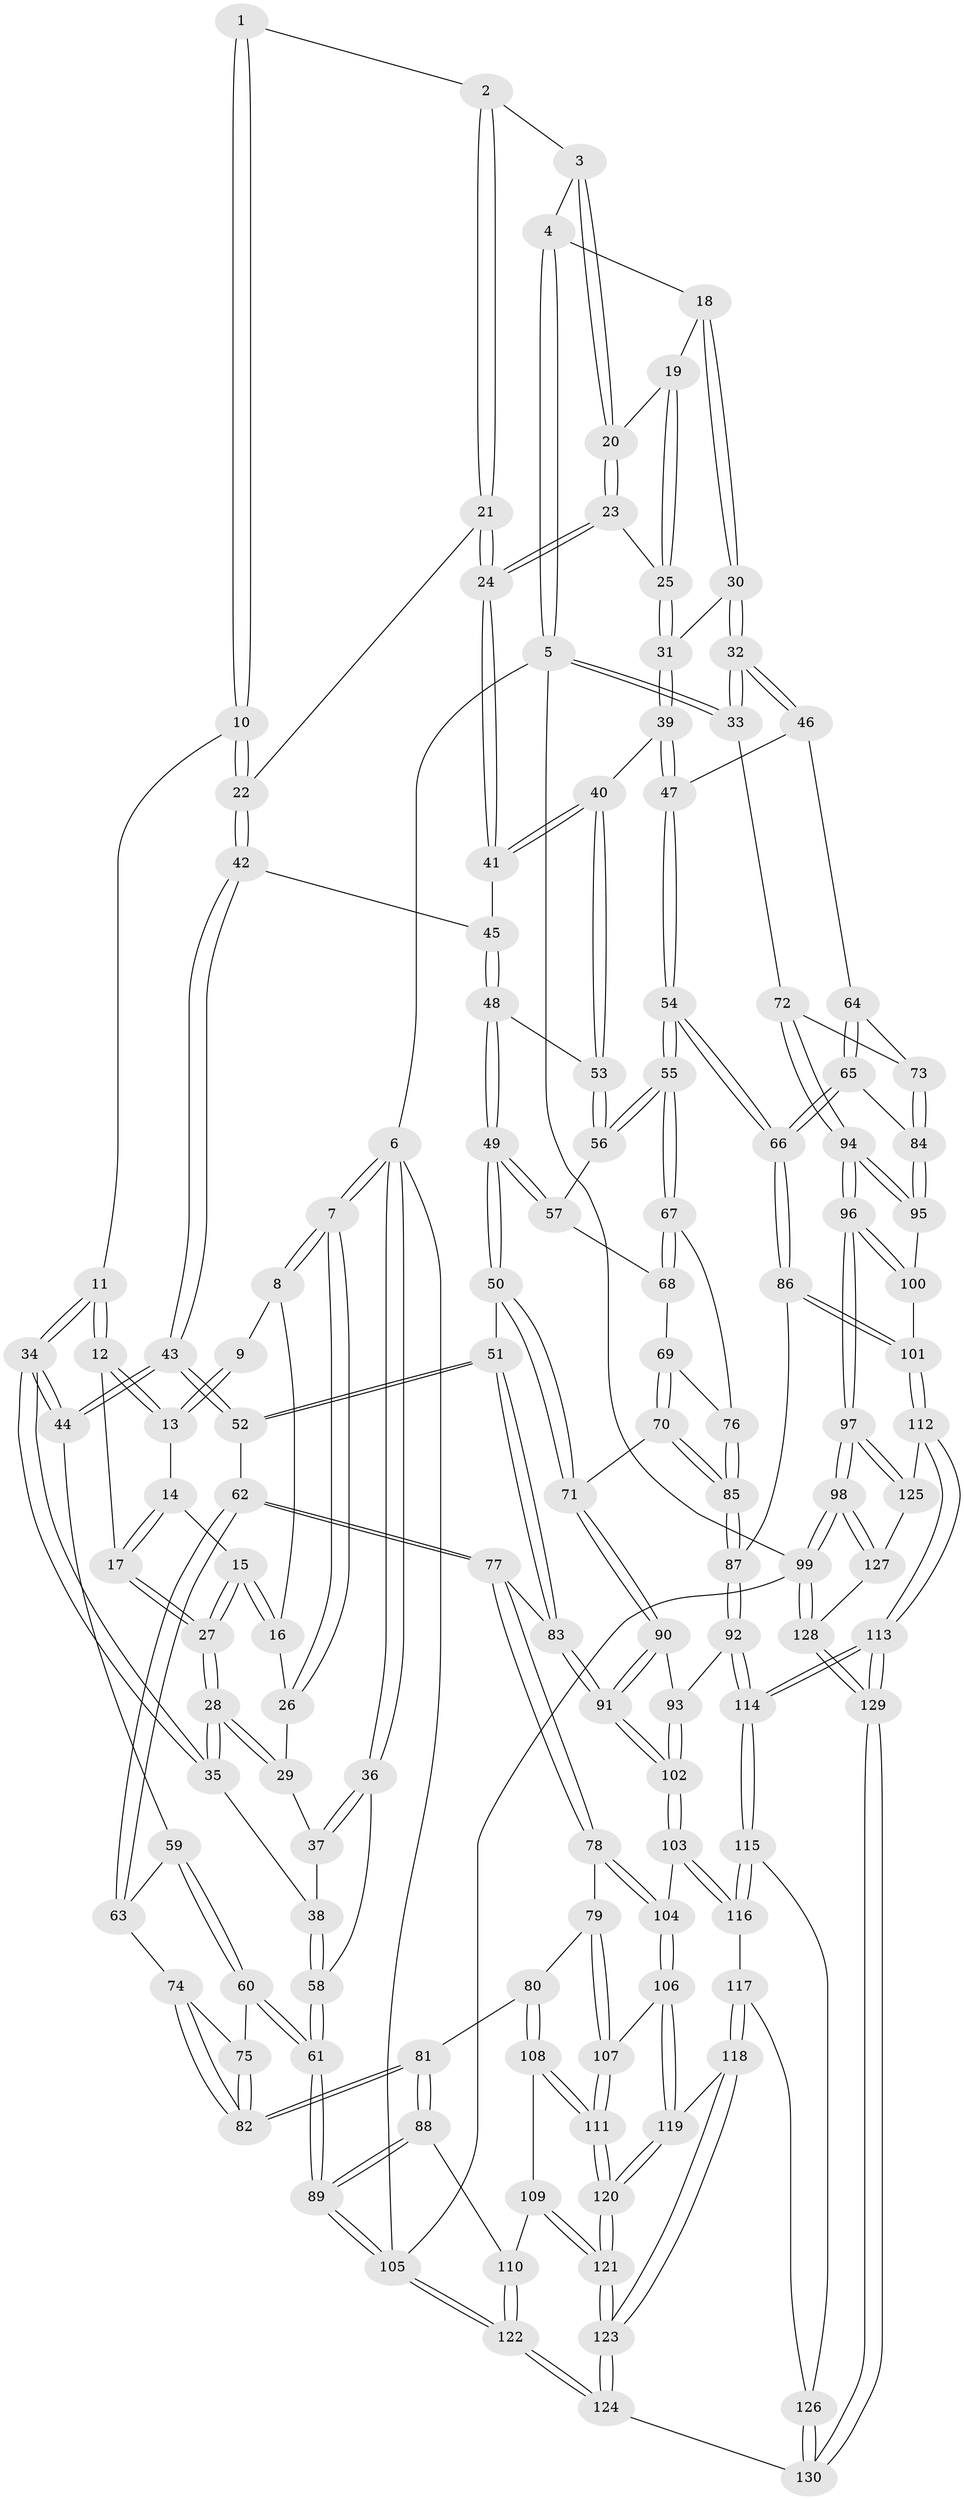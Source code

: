 // coarse degree distribution, {4: 0.3974358974358974, 5: 0.38461538461538464, 6: 0.05128205128205128, 3: 0.15384615384615385, 2: 0.01282051282051282}
// Generated by graph-tools (version 1.1) at 2025/24/03/03/25 07:24:37]
// undirected, 130 vertices, 322 edges
graph export_dot {
graph [start="1"]
  node [color=gray90,style=filled];
  1 [pos="+0.266052880106034+0"];
  2 [pos="+0.618845847799752+0"];
  3 [pos="+0.6743961747871116+0"];
  4 [pos="+0.8361251195094497+0"];
  5 [pos="+1+0"];
  6 [pos="+0+0"];
  7 [pos="+0+0"];
  8 [pos="+0.04732692935417539+0"];
  9 [pos="+0.06236209382873454+0"];
  10 [pos="+0.3535334589106802+0.13771372576850546"];
  11 [pos="+0.2992000804606456+0.13698997097392612"];
  12 [pos="+0.2521675221553569+0.11040205855650682"];
  13 [pos="+0.13594285456942054+0"];
  14 [pos="+0.11280028345823398+0.08353768331159542"];
  15 [pos="+0.0663203860337669+0.14092418264700515"];
  16 [pos="+0.06062044868070323+0.14011460034765266"];
  17 [pos="+0.15411619042306518+0.1632590206392881"];
  18 [pos="+0.8818663555669572+0.12191757875116198"];
  19 [pos="+0.7984066780169385+0.14235904211528427"];
  20 [pos="+0.7646600692720633+0.10905059228737866"];
  21 [pos="+0.5550759050308761+0.023939378269251823"];
  22 [pos="+0.4211915979422541+0.15428962814822644"];
  23 [pos="+0.7178086722984693+0.1979069704652707"];
  24 [pos="+0.6653832321299886+0.2204936563805881"];
  25 [pos="+0.7946679763208958+0.19805728298358735"];
  26 [pos="+0.04881975426082047+0.14058632445326202"];
  27 [pos="+0.1262597036933996+0.2025165660853157"];
  28 [pos="+0.12396178781538963+0.23461690566791818"];
  29 [pos="+0.011480299553270531+0.17895777854445516"];
  30 [pos="+0.9580613688220915+0.24807103943000378"];
  31 [pos="+0.8686072660100815+0.2638324535818418"];
  32 [pos="+1+0.298802110197359"];
  33 [pos="+1+0.2921454892746517"];
  34 [pos="+0.16352008718251093+0.3597781318438627"];
  35 [pos="+0.13555114034122556+0.3489202204376839"];
  36 [pos="+0+0.20391169982692853"];
  37 [pos="+0+0.1870987153471519"];
  38 [pos="+0.13242069342989204+0.3493083088047387"];
  39 [pos="+0.7434904510017882+0.357013817472317"];
  40 [pos="+0.7085775480016582+0.34954348535939433"];
  41 [pos="+0.6626196061243976+0.2745733474791888"];
  42 [pos="+0.4213690249676079+0.15613817434577454"];
  43 [pos="+0.26010117470604077+0.40672772533509377"];
  44 [pos="+0.17314223998317407+0.3679301164582701"];
  45 [pos="+0.49033736631642244+0.2987907273920481"];
  46 [pos="+0.9284042029356128+0.4533739565700644"];
  47 [pos="+0.8037039165840774+0.44400670240560636"];
  48 [pos="+0.4737022246167857+0.3874139974436733"];
  49 [pos="+0.39290187068059296+0.47868955443671923"];
  50 [pos="+0.3824160146815432+0.4855027102452221"];
  51 [pos="+0.3548376905416773+0.49023993059597104"];
  52 [pos="+0.2723028710112462+0.4187114766343248"];
  53 [pos="+0.6403233062785354+0.41993151967208947"];
  54 [pos="+0.7497122057950865+0.5976684640206309"];
  55 [pos="+0.6862243313905299+0.5517303060442316"];
  56 [pos="+0.6395499972682503+0.43001418139738595"];
  57 [pos="+0.5677227461228552+0.5111536988942037"];
  58 [pos="+0+0.44085746604813436"];
  59 [pos="+0.12839195778200152+0.5042796482964154"];
  60 [pos="+0.027482583748406005+0.5477493343304592"];
  61 [pos="+0+0.48105131318085004"];
  62 [pos="+0.15502042257724225+0.566775455775608"];
  63 [pos="+0.131023626295136+0.5546333843141006"];
  64 [pos="+0.9236810792849742+0.5060058143226794"];
  65 [pos="+0.8391347201073235+0.5852636882701314"];
  66 [pos="+0.7530410899192609+0.607777186817905"];
  67 [pos="+0.6384981684529557+0.5559300931142392"];
  68 [pos="+0.5729444182228228+0.5210745149311855"];
  69 [pos="+0.5645998476549173+0.5687136237339008"];
  70 [pos="+0.5289576184320881+0.6098877824442432"];
  71 [pos="+0.5054262975032319+0.6116456259408716"];
  72 [pos="+1+0.4783013099782884"];
  73 [pos="+0.9430217540356683+0.5526916910098691"];
  74 [pos="+0.12724267020088714+0.5576144240932899"];
  75 [pos="+0.03128446205391345+0.5499942020226819"];
  76 [pos="+0.6092462085732314+0.5788987351445998"];
  77 [pos="+0.22864703174656525+0.6369555349453021"];
  78 [pos="+0.22208284975110357+0.6515832349823495"];
  79 [pos="+0.190441761824235+0.6890595827658915"];
  80 [pos="+0.13747802437151563+0.7090210793611236"];
  81 [pos="+0.11024727232079257+0.7023360743584174"];
  82 [pos="+0.09636728435837857+0.6151182505913654"];
  83 [pos="+0.3463039558740421+0.5125372649698969"];
  84 [pos="+0.9702727324100527+0.6287878834709273"];
  85 [pos="+0.5891063841278913+0.6354001259396477"];
  86 [pos="+0.7446522947857201+0.6829436603214961"];
  87 [pos="+0.6431161785904834+0.6959823610285126"];
  88 [pos="+0+0.7240269775307202"];
  89 [pos="+0+0.6799578507114513"];
  90 [pos="+0.49930555948996885+0.6491004167154166"];
  91 [pos="+0.40053137515406184+0.7366871165242765"];
  92 [pos="+0.5711079278222285+0.7502721684653681"];
  93 [pos="+0.5648493999973029+0.7472723787347153"];
  94 [pos="+1+0.6634714436536246"];
  95 [pos="+0.9755889905691993+0.6353508455199841"];
  96 [pos="+1+1"];
  97 [pos="+1+1"];
  98 [pos="+1+1"];
  99 [pos="+1+1"];
  100 [pos="+0.8584513896126101+0.7385696018758897"];
  101 [pos="+0.7882473476011012+0.7457365486562553"];
  102 [pos="+0.39944662103313805+0.7440175692776057"];
  103 [pos="+0.39419099833364385+0.7521932148829441"];
  104 [pos="+0.39179503090492623+0.7531308584006455"];
  105 [pos="+0+1"];
  106 [pos="+0.3751754662697879+0.7656963238760889"];
  107 [pos="+0.27969402148675687+0.7924901597112334"];
  108 [pos="+0.1453895919741797+0.7768936947041666"];
  109 [pos="+0.08229902262307873+0.8465905744144833"];
  110 [pos="+0.05191049179022078+0.8450851178305544"];
  111 [pos="+0.22077476559203554+0.929321551480222"];
  112 [pos="+0.7773780293040371+0.8041626254641707"];
  113 [pos="+0.5693981703835485+0.8653515801472224"];
  114 [pos="+0.567967147470637+0.8640727078486226"];
  115 [pos="+0.5314660829533496+0.8670610640454407"];
  116 [pos="+0.4051230360289545+0.7684336471491966"];
  117 [pos="+0.42201652344381974+0.8779544618966276"];
  118 [pos="+0.3686082421146856+0.9166846392393904"];
  119 [pos="+0.3623059166183269+0.827355079831878"];
  120 [pos="+0.22065913828959852+0.9395580373531951"];
  121 [pos="+0.21816894577505172+0.9671542027849475"];
  122 [pos="+0+1"];
  123 [pos="+0.23466802753393765+1"];
  124 [pos="+0.2308390747403687+1"];
  125 [pos="+0.7808215661583174+0.8219400937554577"];
  126 [pos="+0.48971352968930343+0.8915291817762849"];
  127 [pos="+0.7803402869320518+0.8338971222958806"];
  128 [pos="+0.7202912192868893+1"];
  129 [pos="+0.7136180718969728+1"];
  130 [pos="+0.34015203966414603+1"];
  1 -- 2;
  1 -- 10;
  1 -- 10;
  2 -- 3;
  2 -- 21;
  2 -- 21;
  3 -- 4;
  3 -- 20;
  3 -- 20;
  4 -- 5;
  4 -- 5;
  4 -- 18;
  5 -- 6;
  5 -- 33;
  5 -- 33;
  5 -- 99;
  6 -- 7;
  6 -- 7;
  6 -- 36;
  6 -- 36;
  6 -- 105;
  7 -- 8;
  7 -- 8;
  7 -- 26;
  7 -- 26;
  8 -- 9;
  8 -- 16;
  9 -- 13;
  9 -- 13;
  10 -- 11;
  10 -- 22;
  10 -- 22;
  11 -- 12;
  11 -- 12;
  11 -- 34;
  11 -- 34;
  12 -- 13;
  12 -- 13;
  12 -- 17;
  13 -- 14;
  14 -- 15;
  14 -- 17;
  14 -- 17;
  15 -- 16;
  15 -- 16;
  15 -- 27;
  15 -- 27;
  16 -- 26;
  17 -- 27;
  17 -- 27;
  18 -- 19;
  18 -- 30;
  18 -- 30;
  19 -- 20;
  19 -- 25;
  19 -- 25;
  20 -- 23;
  20 -- 23;
  21 -- 22;
  21 -- 24;
  21 -- 24;
  22 -- 42;
  22 -- 42;
  23 -- 24;
  23 -- 24;
  23 -- 25;
  24 -- 41;
  24 -- 41;
  25 -- 31;
  25 -- 31;
  26 -- 29;
  27 -- 28;
  27 -- 28;
  28 -- 29;
  28 -- 29;
  28 -- 35;
  28 -- 35;
  29 -- 37;
  30 -- 31;
  30 -- 32;
  30 -- 32;
  31 -- 39;
  31 -- 39;
  32 -- 33;
  32 -- 33;
  32 -- 46;
  32 -- 46;
  33 -- 72;
  34 -- 35;
  34 -- 35;
  34 -- 44;
  34 -- 44;
  35 -- 38;
  36 -- 37;
  36 -- 37;
  36 -- 58;
  37 -- 38;
  38 -- 58;
  38 -- 58;
  39 -- 40;
  39 -- 47;
  39 -- 47;
  40 -- 41;
  40 -- 41;
  40 -- 53;
  40 -- 53;
  41 -- 45;
  42 -- 43;
  42 -- 43;
  42 -- 45;
  43 -- 44;
  43 -- 44;
  43 -- 52;
  43 -- 52;
  44 -- 59;
  45 -- 48;
  45 -- 48;
  46 -- 47;
  46 -- 64;
  47 -- 54;
  47 -- 54;
  48 -- 49;
  48 -- 49;
  48 -- 53;
  49 -- 50;
  49 -- 50;
  49 -- 57;
  49 -- 57;
  50 -- 51;
  50 -- 71;
  50 -- 71;
  51 -- 52;
  51 -- 52;
  51 -- 83;
  51 -- 83;
  52 -- 62;
  53 -- 56;
  53 -- 56;
  54 -- 55;
  54 -- 55;
  54 -- 66;
  54 -- 66;
  55 -- 56;
  55 -- 56;
  55 -- 67;
  55 -- 67;
  56 -- 57;
  57 -- 68;
  58 -- 61;
  58 -- 61;
  59 -- 60;
  59 -- 60;
  59 -- 63;
  60 -- 61;
  60 -- 61;
  60 -- 75;
  61 -- 89;
  61 -- 89;
  62 -- 63;
  62 -- 63;
  62 -- 77;
  62 -- 77;
  63 -- 74;
  64 -- 65;
  64 -- 65;
  64 -- 73;
  65 -- 66;
  65 -- 66;
  65 -- 84;
  66 -- 86;
  66 -- 86;
  67 -- 68;
  67 -- 68;
  67 -- 76;
  68 -- 69;
  69 -- 70;
  69 -- 70;
  69 -- 76;
  70 -- 71;
  70 -- 85;
  70 -- 85;
  71 -- 90;
  71 -- 90;
  72 -- 73;
  72 -- 94;
  72 -- 94;
  73 -- 84;
  73 -- 84;
  74 -- 75;
  74 -- 82;
  74 -- 82;
  75 -- 82;
  75 -- 82;
  76 -- 85;
  76 -- 85;
  77 -- 78;
  77 -- 78;
  77 -- 83;
  78 -- 79;
  78 -- 104;
  78 -- 104;
  79 -- 80;
  79 -- 107;
  79 -- 107;
  80 -- 81;
  80 -- 108;
  80 -- 108;
  81 -- 82;
  81 -- 82;
  81 -- 88;
  81 -- 88;
  83 -- 91;
  83 -- 91;
  84 -- 95;
  84 -- 95;
  85 -- 87;
  85 -- 87;
  86 -- 87;
  86 -- 101;
  86 -- 101;
  87 -- 92;
  87 -- 92;
  88 -- 89;
  88 -- 89;
  88 -- 110;
  89 -- 105;
  89 -- 105;
  90 -- 91;
  90 -- 91;
  90 -- 93;
  91 -- 102;
  91 -- 102;
  92 -- 93;
  92 -- 114;
  92 -- 114;
  93 -- 102;
  93 -- 102;
  94 -- 95;
  94 -- 95;
  94 -- 96;
  94 -- 96;
  95 -- 100;
  96 -- 97;
  96 -- 97;
  96 -- 100;
  96 -- 100;
  97 -- 98;
  97 -- 98;
  97 -- 125;
  97 -- 125;
  98 -- 99;
  98 -- 99;
  98 -- 127;
  98 -- 127;
  99 -- 128;
  99 -- 128;
  99 -- 105;
  100 -- 101;
  101 -- 112;
  101 -- 112;
  102 -- 103;
  102 -- 103;
  103 -- 104;
  103 -- 116;
  103 -- 116;
  104 -- 106;
  104 -- 106;
  105 -- 122;
  105 -- 122;
  106 -- 107;
  106 -- 119;
  106 -- 119;
  107 -- 111;
  107 -- 111;
  108 -- 109;
  108 -- 111;
  108 -- 111;
  109 -- 110;
  109 -- 121;
  109 -- 121;
  110 -- 122;
  110 -- 122;
  111 -- 120;
  111 -- 120;
  112 -- 113;
  112 -- 113;
  112 -- 125;
  113 -- 114;
  113 -- 114;
  113 -- 129;
  113 -- 129;
  114 -- 115;
  114 -- 115;
  115 -- 116;
  115 -- 116;
  115 -- 126;
  116 -- 117;
  117 -- 118;
  117 -- 118;
  117 -- 126;
  118 -- 119;
  118 -- 123;
  118 -- 123;
  119 -- 120;
  119 -- 120;
  120 -- 121;
  120 -- 121;
  121 -- 123;
  121 -- 123;
  122 -- 124;
  122 -- 124;
  123 -- 124;
  123 -- 124;
  124 -- 130;
  125 -- 127;
  126 -- 130;
  126 -- 130;
  127 -- 128;
  128 -- 129;
  128 -- 129;
  129 -- 130;
  129 -- 130;
}
